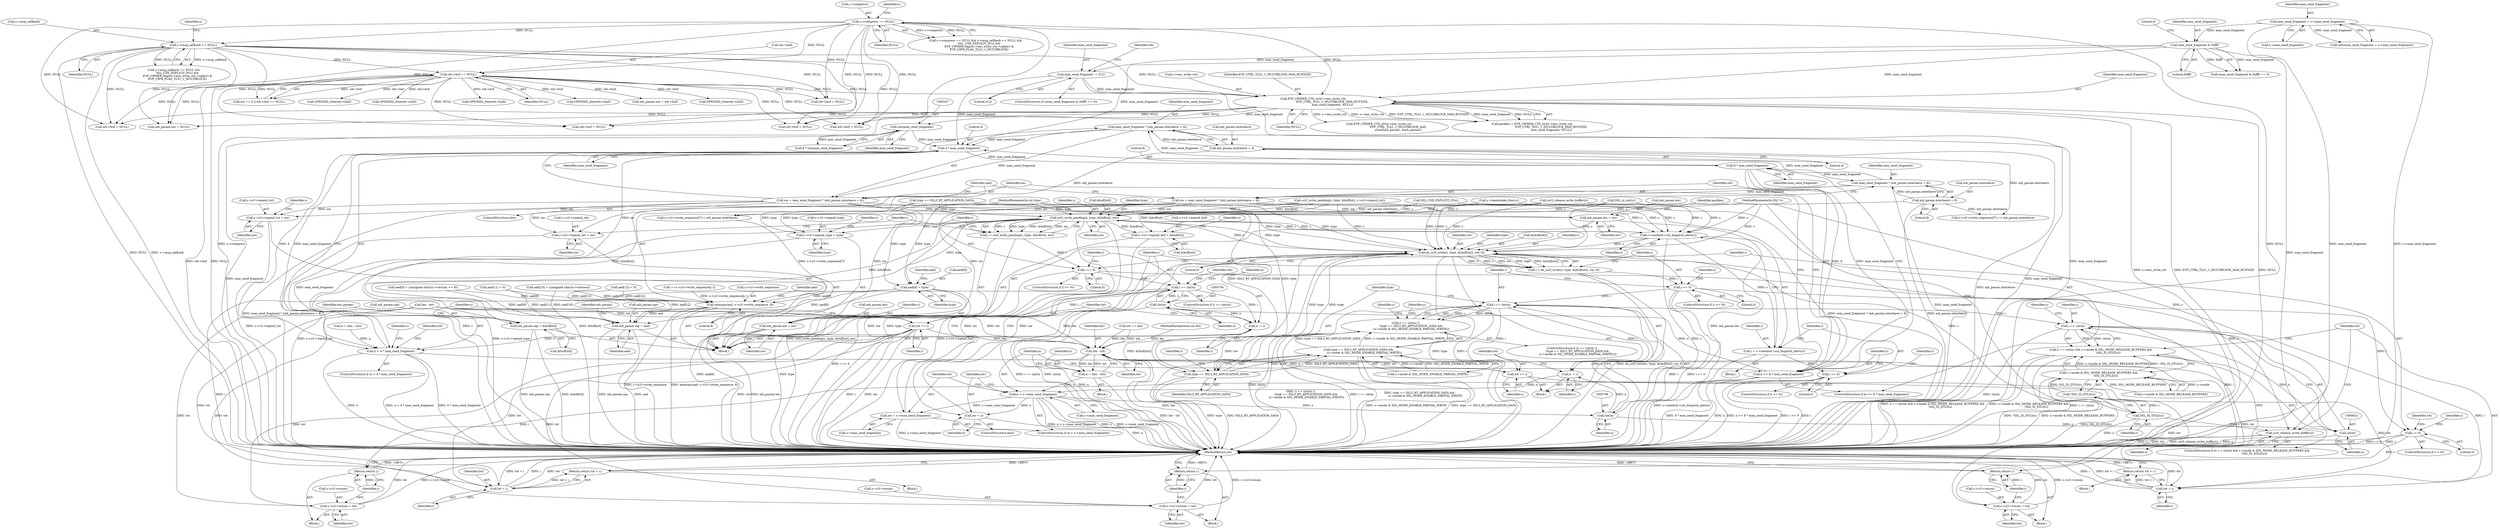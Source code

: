 digraph "0_openssl_77c77f0a1b9f15b869ca3342186dfbedd1119d0e@API" {
"1000443" [label="(Call,max_send_fragment * (mb_param.interleave = 4))"];
"1000428" [label="(Call,8 * max_send_fragment)"];
"1000386" [label="(Call,4 * max_send_fragment)"];
"1000292" [label="(Call,max_send_fragment & 0xfff)"];
"1000258" [label="(Call,max_send_fragment = s->max_send_fragment)"];
"1000433" [label="(Call,max_send_fragment * (mb_param.interleave = 8))"];
"1000435" [label="(Call,mb_param.interleave = 8)"];
"1000326" [label="(Call,(int)max_send_fragment)"];
"1000314" [label="(Call,EVP_CIPHER_CTX_ctrl(s->enc_write_ctx,\n                                          EVP_CTRL_TLS1_1_MULTIBLOCK_MAX_BUFSIZE,\n                                          max_send_fragment, NULL))"];
"1000296" [label="(Call,max_send_fragment -= 512)"];
"1000264" [label="(Call,s->compress == NULL)"];
"1000270" [label="(Call,s->msg_callback == NULL)"];
"1000304" [label="(Call,wb->buf == NULL)"];
"1000443" [label="(Call,max_send_fragment * (mb_param.interleave = 4))"];
"1000445" [label="(Call,mb_param.interleave = 4)"];
"1000384" [label="(Call,n < 4 * max_send_fragment)"];
"1000426" [label="(Call,n >= 8 * max_send_fragment)"];
"1000703" [label="(Call,(int)n)"];
"1000701" [label="(Call,i == (int)n)"];
"1000717" [label="(Call,tot + i)"];
"1000716" [label="(Return,return tot + i;)"];
"1000720" [label="(Call,n -= i)"];
"1000723" [label="(Call,tot += i)"];
"1000416" [label="(Call,s->s3->wnum = tot)"];
"1000691" [label="(Call,s->s3->wnum = tot)"];
"1000748" [label="(Call,len - tot)"];
"1000746" [label="(Call,n = (len - tot))"];
"1000754" [label="(Call,n > s->max_send_fragment)"];
"1000759" [label="(Call,nw = s->max_send_fragment)"];
"1000770" [label="(Call,do_ssl3_write(s, type, &(buf[tot]), nw, 0))"];
"1000768" [label="(Call,i = do_ssl3_write(s, type, &(buf[tot]), nw, 0))"];
"1000780" [label="(Call,i <= 0)"];
"1000791" [label="(Return,return i;)"];
"1000795" [label="(Call,i == (int)n)"];
"1000794" [label="(Call,(i == (int)n) ||\n            (type == SSL3_RT_APPLICATION_DATA &&\n             (s->mode & SSL_MODE_ENABLE_PARTIAL_WRITE)))"];
"1000819" [label="(Call,i == (int)n)"];
"1000818" [label="(Call,(i == (int)n) && s->mode & SSL_MODE_RELEASE_BUFFERS &&\n                !SSL_IS_DTLS(s))"];
"1000836" [label="(Call,tot + i)"];
"1000835" [label="(Return,return tot + i;)"];
"1000839" [label="(Call,n -= i)"];
"1000842" [label="(Call,tot += i)"];
"1000784" [label="(Call,s->s3->wnum = tot)"];
"1000801" [label="(Call,type == SSL3_RT_APPLICATION_DATA)"];
"1000800" [label="(Call,type == SSL3_RT_APPLICATION_DATA &&\n             (s->mode & SSL_MODE_ENABLE_PARTIAL_WRITE))"];
"1000831" [label="(Call,SSL_IS_DTLS(s))"];
"1000830" [label="(Call,!SSL_IS_DTLS(s))"];
"1000824" [label="(Call,s->mode & SSL_MODE_RELEASE_BUFFERS &&\n                !SSL_IS_DTLS(s))"];
"1000833" [label="(Call,ssl3_release_write_buffer(s))"];
"1000765" [label="(Call,nw = n)"];
"1000797" [label="(Call,(int)n)"];
"1000821" [label="(Call,(int)n)"];
"1000431" [label="(Call,nw = max_send_fragment * (mb_param.interleave = 8))"];
"1000503" [label="(Call,mb_param.len = nw)"];
"1000557" [label="(Call,mb_param.len = nw)"];
"1000631" [label="(Call,s->s3->wpend_tot = nw)"];
"1000655" [label="(Call,s->s3->wpend_ret = nw)"];
"1000664" [label="(Call,ssl3_write_pending(s, type, &buf[tot], nw))"];
"1000409" [label="(Call,s->method->ssl_dispatch_alert(s))"];
"1000407" [label="(Call,i = s->method->ssl_dispatch_alert(s))"];
"1000412" [label="(Call,i <= 0)"];
"1000423" [label="(Return,return i;)"];
"1000458" [label="(Call,aad[8] = type)"];
"1000450" [label="(Call,memcpy(aad, s->s3->write_sequence, 8))"];
"1000498" [label="(Call,mb_param.inp = aad)"];
"1000549" [label="(Call,mb_param.inp = &buf[tot])"];
"1000638" [label="(Call,s->s3->wpend_buf = &buf[tot])"];
"1000648" [label="(Call,s->s3->wpend_type = type)"];
"1000662" [label="(Call,i = ssl3_write_pending(s, type, &buf[tot], nw))"];
"1000673" [label="(Call,i <= 0)"];
"1000678" [label="(Call,i < 0)"];
"1000698" [label="(Return,return i;)"];
"1000441" [label="(Call,nw = max_send_fragment * (mb_param.interleave = 4))"];
"1000781" [label="(Identifier,i)"];
"1000801" [label="(Call,type == SSL3_RT_APPLICATION_DATA)"];
"1000752" [label="(Block,)"];
"1000769" [label="(Identifier,i)"];
"1000666" [label="(Identifier,type)"];
"1000778" [label="(Literal,0)"];
"1000498" [label="(Call,mb_param.inp = aad)"];
"1000639" [label="(Call,s->s3->wpend_buf)"];
"1000431" [label="(Call,nw = max_send_fragment * (mb_param.interleave = 8))"];
"1000414" [label="(Literal,0)"];
"1000706" [label="(Block,)"];
"1000443" [label="(Call,max_send_fragment * (mb_param.interleave = 4))"];
"1000641" [label="(Identifier,s)"];
"1000276" [label="(Call,SSL_USE_EXPLICIT_IV(s))"];
"1000382" [label="(Block,)"];
"1000779" [label="(ControlStructure,if (i <= 0))"];
"1000800" [label="(Call,type == SSL3_RT_APPLICATION_DATA &&\n             (s->mode & SSL_MODE_ENABLE_PARTIAL_WRITE))"];
"1000817" [label="(ControlStructure,if ((i == (int)n) && s->mode & SSL_MODE_RELEASE_BUFFERS &&\n                !SSL_IS_DTLS(s)))"];
"1000430" [label="(Identifier,max_send_fragment)"];
"1000435" [label="(Call,mb_param.interleave = 8)"];
"1000721" [label="(Identifier,n)"];
"1000450" [label="(Call,memcpy(aad, s->s3->write_sequence, 8))"];
"1000649" [label="(Call,s->s3->wpend_type)"];
"1000178" [label="(Call,s->handshake_func(s))"];
"1000270" [label="(Call,s->msg_callback == NULL)"];
"1000717" [label="(Call,tot + i)"];
"1000268" [label="(Identifier,NULL)"];
"1000716" [label="(Return,return tot + i;)"];
"1000809" [label="(Block,)"];
"1000665" [label="(Identifier,s)"];
"1000248" [label="(Call,type == SSL3_RT_APPLICATION_DATA)"];
"1000314" [label="(Call,EVP_CIPHER_CTX_ctrl(s->enc_write_ctx,\n                                          EVP_CTRL_TLS1_1_MULTIBLOCK_MAX_BUFSIZE,\n                                          max_send_fragment, NULL))"];
"1000724" [label="(Identifier,tot)"];
"1000271" [label="(Call,s->msg_callback)"];
"1000678" [label="(Call,i < 0)"];
"1000378" [label="(Call,len - tot)"];
"1000263" [label="(Call,s->compress == NULL && s->msg_callback == NULL &&\n        SSL_USE_EXPLICIT_IV(s) &&\n        EVP_CIPHER_flags(s->enc_write_ctx->cipher) &\n        EVP_CIPH_FLAG_TLS1_1_MULTIBLOCK)"];
"1000407" [label="(Call,i = s->method->ssl_dispatch_alert(s))"];
"1000260" [label="(Call,s->max_send_fragment)"];
"1000838" [label="(Identifier,i)"];
"1000632" [label="(Call,s->s3->wpend_tot)"];
"1000423" [label="(Return,return i;)"];
"1000694" [label="(Identifier,s)"];
"1000417" [label="(Call,s->s3->wnum)"];
"1000766" [label="(Identifier,nw)"];
"1000388" [label="(Identifier,max_send_fragment)"];
"1000436" [label="(Call,mb_param.interleave)"];
"1000835" [label="(Return,return tot + i;)"];
"1000785" [label="(Call,s->s3->wnum)"];
"1000823" [label="(Identifier,n)"];
"1000777" [label="(Identifier,nw)"];
"1000558" [label="(Call,mb_param.len)"];
"1000458" [label="(Call,aad[8] = type)"];
"1000504" [label="(Call,mb_param.len)"];
"1000403" [label="(Identifier,s)"];
"1000457" [label="(Literal,8)"];
"1000782" [label="(Literal,0)"];
"1000722" [label="(Identifier,i)"];
"1000256" [label="(Call,(int)(max_send_fragment = s->max_send_fragment))"];
"1000384" [label="(Call,n < 4 * max_send_fragment)"];
"1000654" [label="(Identifier,type)"];
"1000406" [label="(Block,)"];
"1000749" [label="(Identifier,len)"];
"1000818" [label="(Call,(i == (int)n) && s->mode & SSL_MODE_RELEASE_BUFFERS &&\n                !SSL_IS_DTLS(s))"];
"1000320" [label="(Identifier,NULL)"];
"1000700" [label="(ControlStructure,if (i == (int)n))"];
"1000842" [label="(Call,tot += i)"];
"1000387" [label="(Literal,4)"];
"1000427" [label="(Identifier,n)"];
"1000692" [label="(Call,s->s3->wnum)"];
"1000824" [label="(Call,s->mode & SSL_MODE_RELEASE_BUFFERS &&\n                !SSL_IS_DTLS(s))"];
"1000549" [label="(Call,mb_param.inp = &buf[tot])"];
"1000446" [label="(Call,mb_param.interleave)"];
"1000463" [label="(Call,aad[9] = (unsigned char)(s->version >> 8))"];
"1000796" [label="(Identifier,i)"];
"1000559" [label="(Identifier,mb_param)"];
"1000804" [label="(Call,s->mode & SSL_MODE_ENABLE_PARTIAL_WRITE)"];
"1000728" [label="(Call,tot == len)"];
"1000836" [label="(Call,tot + i)"];
"1000844" [label="(Identifier,i)"];
"1000121" [label="(Block,)"];
"1000561" [label="(Identifier,nw)"];
"1000651" [label="(Identifier,s)"];
"1000449" [label="(Literal,4)"];
"1000509" [label="(Identifier,packlen)"];
"1000746" [label="(Call,n = (len - tot))"];
"1000502" [label="(Identifier,aad)"];
"1000759" [label="(Call,nw = s->max_send_fragment)"];
"1000682" [label="(Call,OPENSSL_free(wb->buf))"];
"1000434" [label="(Identifier,max_send_fragment)"];
"1000790" [label="(Identifier,tot)"];
"1000439" [label="(Literal,8)"];
"1000676" [label="(Block,)"];
"1000720" [label="(Call,n -= i)"];
"1000442" [label="(Identifier,nw)"];
"1000664" [label="(Call,ssl3_write_pending(s, type, &buf[tot], nw))"];
"1000767" [label="(Identifier,n)"];
"1000319" [label="(Identifier,max_send_fragment)"];
"1000326" [label="(Call,(int)max_send_fragment)"];
"1000433" [label="(Call,max_send_fragment * (mb_param.interleave = 8))"];
"1000510" [label="(Call,EVP_CIPHER_CTX_ctrl(s->enc_write_ctx,\n                                          EVP_CTRL_TLS1_1_MULTIBLOCK_AAD,\n                                          sizeof(mb_param), &mb_param))"];
"1000415" [label="(Block,)"];
"1000536" [label="(Call,wb->buf = NULL)"];
"1000845" [label="(MethodReturn,int)"];
"1000429" [label="(Literal,8)"];
"1000673" [label="(Call,i <= 0)"];
"1000718" [label="(Identifier,tot)"];
"1000754" [label="(Call,n > s->max_send_fragment)"];
"1000702" [label="(Identifier,i)"];
"1000532" [label="(Call,OPENSSL_free(wb->buf))"];
"1000474" [label="(Call,aad[10] = (unsigned char)(s->version))"];
"1000503" [label="(Call,mb_param.len = nw)"];
"1000843" [label="(Identifier,tot)"];
"1000304" [label="(Call,wb->buf == NULL)"];
"1000644" [label="(Call,&buf[tot])"];
"1000655" [label="(Call,s->s3->wpend_ret = nw)"];
"1000269" [label="(Call,s->msg_callback == NULL &&\n        SSL_USE_EXPLICIT_IV(s) &&\n        EVP_CIPHER_flags(s->enc_write_ctx->cipher) &\n        EVP_CIPH_FLAG_TLS1_1_MULTIBLOCK)"];
"1000312" [label="(Call,packlen = EVP_CIPHER_CTX_ctrl(s->enc_write_ctx,\n                                          EVP_CTRL_TLS1_1_MULTIBLOCK_MAX_BUFSIZE,\n                                          max_send_fragment, NULL))"];
"1000419" [label="(Identifier,s)"];
"1000315" [label="(Call,s->enc_write_ctx)"];
"1000392" [label="(Identifier,wb)"];
"1000408" [label="(Identifier,i)"];
"1000441" [label="(Call,nw = max_send_fragment * (mb_param.interleave = 4))"];
"1000711" [label="(Call,wb->buf = NULL)"];
"1000432" [label="(Identifier,nw)"];
"1000297" [label="(Identifier,max_send_fragment)"];
"1000723" [label="(Call,tot += i)"];
"1000761" [label="(Call,s->max_send_fragment)"];
"1000328" [label="(Identifier,max_send_fragment)"];
"1000488" [label="(Call,aad[12] = 0)"];
"1000295" [label="(Literal,0)"];
"1000791" [label="(Return,return i;)"];
"1000440" [label="(ControlStructure,else)"];
"1000831" [label="(Call,SSL_IS_DTLS(s))"];
"1000770" [label="(Call,do_ssl3_write(s, type, &(buf[tot]), nw, 0))"];
"1000383" [label="(ControlStructure,if (n < 4 * max_send_fragment))"];
"1000318" [label="(Identifier,EVP_CTRL_TLS1_1_MULTIBLOCK_MAX_BUFSIZE)"];
"1000792" [label="(Identifier,i)"];
"1000802" [label="(Identifier,type)"];
"1000451" [label="(Identifier,aad)"];
"1000277" [label="(Identifier,s)"];
"1000819" [label="(Call,i == (int)n)"];
"1000703" [label="(Call,(int)n)"];
"1000701" [label="(Call,i == (int)n)"];
"1000661" [label="(Identifier,nw)"];
"1000820" [label="(Identifier,i)"];
"1000557" [label="(Call,mb_param.len = nw)"];
"1000663" [label="(Identifier,i)"];
"1000294" [label="(Literal,0xfff)"];
"1000667" [label="(Call,&buf[tot])"];
"1000411" [label="(ControlStructure,if (i <= 0))"];
"1000698" [label="(Return,return i;)"];
"1000675" [label="(Literal,0)"];
"1000305" [label="(Call,wb->buf)"];
"1000542" [label="(Call,mb_param.out = wb->buf)"];
"1000292" [label="(Call,max_send_fragment & 0xfff)"];
"1000699" [label="(Identifier,i)"];
"1000274" [label="(Identifier,NULL)"];
"1000834" [label="(Identifier,s)"];
"1000672" [label="(ControlStructure,if (i <= 0))"];
"1000784" [label="(Call,s->s3->wnum = tot)"];
"1000365" [label="(Call,OPENSSL_free(wb->buf))"];
"1000324" [label="(Call,8 * (int)max_send_fragment)"];
"1000765" [label="(Call,nw = n)"];
"1000686" [label="(Call,wb->buf = NULL)"];
"1000483" [label="(Call,aad[11] = 0)"];
"1000308" [label="(Identifier,NULL)"];
"1000507" [label="(Identifier,nw)"];
"1000803" [label="(Identifier,SSL3_RT_APPLICATION_DATA)"];
"1000118" [label="(MethodParameterIn,int type)"];
"1000825" [label="(Call,s->mode & SSL_MODE_RELEASE_BUFFERS)"];
"1000577" [label="(Call,s->s3->write_sequence[7] += mb_param.interleave)"];
"1000376" [label="(Call,n = (len - tot))"];
"1000797" [label="(Call,(int)n)"];
"1000794" [label="(Call,(i == (int)n) ||\n            (type == SSL3_RT_APPLICATION_DATA &&\n             (s->mode & SSL_MODE_ENABLE_PARTIAL_WRITE)))"];
"1000465" [label="(Identifier,aad)"];
"1000832" [label="(Identifier,s)"];
"1000662" [label="(Call,i = ssl3_write_pending(s, type, &buf[tot], nw))"];
"1000753" [label="(ControlStructure,if (n > s->max_send_fragment))"];
"1000840" [label="(Identifier,n)"];
"1000369" [label="(Call,wb->buf = NULL)"];
"1000806" [label="(Identifier,s)"];
"1000750" [label="(Identifier,tot)"];
"1000120" [label="(MethodParameterIn,int len)"];
"1000264" [label="(Call,s->compress == NULL)"];
"1000410" [label="(Identifier,s)"];
"1000117" [label="(MethodParameterIn,SSL *s)"];
"1000426" [label="(Call,n >= 8 * max_send_fragment)"];
"1000837" [label="(Identifier,tot)"];
"1000272" [label="(Identifier,s)"];
"1000638" [label="(Call,s->s3->wpend_buf = &buf[tot])"];
"1000631" [label="(Call,s->s3->wpend_tot = nw)"];
"1000505" [label="(Identifier,mb_param)"];
"1000813" [label="(Identifier,s)"];
"1000300" [label="(Call,tot == 0 || wb->buf == NULL)"];
"1000409" [label="(Call,s->method->ssl_dispatch_alert(s))"];
"1000293" [label="(Identifier,max_send_fragment)"];
"1000707" [label="(Call,OPENSSL_free(wb->buf))"];
"1000258" [label="(Call,max_send_fragment = s->max_send_fragment)"];
"1000416" [label="(Call,s->s3->wnum = tot)"];
"1000833" [label="(Call,ssl3_release_write_buffer(s))"];
"1000444" [label="(Identifier,max_send_fragment)"];
"1000425" [label="(ControlStructure,if (n >= 8 * max_send_fragment))"];
"1000428" [label="(Call,8 * max_send_fragment)"];
"1000719" [label="(Identifier,i)"];
"1000413" [label="(Identifier,i)"];
"1000830" [label="(Call,!SSL_IS_DTLS(s))"];
"1000674" [label="(Identifier,i)"];
"1000772" [label="(Identifier,type)"];
"1000677" [label="(ControlStructure,if (i < 0))"];
"1000394" [label="(Call,wb->buf = NULL)"];
"1000656" [label="(Call,s->s3->wpend_ret)"];
"1000793" [label="(ControlStructure,if ((i == (int)n) ||\n            (type == SSL3_RT_APPLICATION_DATA &&\n             (s->mode & SSL_MODE_ENABLE_PARTIAL_WRITE))))"];
"1000756" [label="(Call,s->max_send_fragment)"];
"1000783" [label="(Block,)"];
"1000705" [label="(Identifier,n)"];
"1000296" [label="(Call,max_send_fragment -= 512)"];
"1000589" [label="(Call,s->s3->write_sequence[7] < mb_param.interleave)"];
"1000290" [label="(ControlStructure,if ((max_send_fragment & 0xfff) == 0))"];
"1000841" [label="(Identifier,i)"];
"1000671" [label="(Identifier,nw)"];
"1000462" [label="(Identifier,type)"];
"1000291" [label="(Call,(max_send_fragment & 0xfff) == 0)"];
"1000773" [label="(Call,&(buf[tot]))"];
"1000459" [label="(Call,aad[8])"];
"1000298" [label="(Literal,512)"];
"1000265" [label="(Call,s->compress)"];
"1000310" [label="(Call,ssl3_release_write_buffer(s))"];
"1000611" [label="(Call,++s->s3->write_sequence[j--])"];
"1000424" [label="(Identifier,i)"];
"1000566" [label="(Identifier,s)"];
"1000169" [label="(Call,SSL_in_init(s))"];
"1000764" [label="(ControlStructure,else)"];
"1000412" [label="(Call,i <= 0)"];
"1000799" [label="(Identifier,n)"];
"1000259" [label="(Identifier,max_send_fragment)"];
"1000553" [label="(Call,&buf[tot])"];
"1000550" [label="(Call,mb_param.inp)"];
"1000795" [label="(Call,i == (int)n)"];
"1000748" [label="(Call,len - tot)"];
"1000386" [label="(Call,4 * max_send_fragment)"];
"1000780" [label="(Call,i <= 0)"];
"1000658" [label="(Identifier,s)"];
"1000452" [label="(Call,s->s3->write_sequence)"];
"1000390" [label="(Call,OPENSSL_free(wb->buf))"];
"1000755" [label="(Identifier,n)"];
"1000493" [label="(Call,mb_param.out = NULL)"];
"1000760" [label="(Identifier,nw)"];
"1000771" [label="(Identifier,s)"];
"1000768" [label="(Call,i = do_ssl3_write(s, type, &(buf[tot]), nw, 0))"];
"1000648" [label="(Call,s->s3->wpend_type = type)"];
"1000679" [label="(Identifier,i)"];
"1000691" [label="(Call,s->s3->wnum = tot)"];
"1000684" [label="(Identifier,wb)"];
"1000217" [label="(Call,ssl3_write_pending(s, type, &buf[tot], s->s3->wpend_tot))"];
"1000787" [label="(Identifier,s)"];
"1000445" [label="(Call,mb_param.interleave = 4)"];
"1000460" [label="(Identifier,aad)"];
"1000680" [label="(Literal,0)"];
"1000302" [label="(Identifier,tot)"];
"1000709" [label="(Identifier,wb)"];
"1000827" [label="(Identifier,s)"];
"1000821" [label="(Call,(int)n)"];
"1000385" [label="(Identifier,n)"];
"1000697" [label="(Identifier,tot)"];
"1000637" [label="(Identifier,nw)"];
"1000499" [label="(Call,mb_param.inp)"];
"1000725" [label="(Identifier,i)"];
"1000747" [label="(Identifier,n)"];
"1000839" [label="(Call,n -= i)"];
"1000422" [label="(Identifier,tot)"];
"1000443" -> "1000441"  [label="AST: "];
"1000443" -> "1000445"  [label="CFG: "];
"1000444" -> "1000443"  [label="AST: "];
"1000445" -> "1000443"  [label="AST: "];
"1000441" -> "1000443"  [label="CFG: "];
"1000443" -> "1000845"  [label="DDG: max_send_fragment"];
"1000443" -> "1000386"  [label="DDG: max_send_fragment"];
"1000443" -> "1000441"  [label="DDG: max_send_fragment"];
"1000428" -> "1000443"  [label="DDG: max_send_fragment"];
"1000445" -> "1000443"  [label="DDG: mb_param.interleave"];
"1000428" -> "1000426"  [label="AST: "];
"1000428" -> "1000430"  [label="CFG: "];
"1000429" -> "1000428"  [label="AST: "];
"1000430" -> "1000428"  [label="AST: "];
"1000426" -> "1000428"  [label="CFG: "];
"1000428" -> "1000426"  [label="DDG: 8"];
"1000428" -> "1000426"  [label="DDG: max_send_fragment"];
"1000386" -> "1000428"  [label="DDG: max_send_fragment"];
"1000428" -> "1000433"  [label="DDG: max_send_fragment"];
"1000386" -> "1000384"  [label="AST: "];
"1000386" -> "1000388"  [label="CFG: "];
"1000387" -> "1000386"  [label="AST: "];
"1000388" -> "1000386"  [label="AST: "];
"1000384" -> "1000386"  [label="CFG: "];
"1000386" -> "1000845"  [label="DDG: max_send_fragment"];
"1000386" -> "1000384"  [label="DDG: 4"];
"1000386" -> "1000384"  [label="DDG: max_send_fragment"];
"1000292" -> "1000386"  [label="DDG: max_send_fragment"];
"1000433" -> "1000386"  [label="DDG: max_send_fragment"];
"1000326" -> "1000386"  [label="DDG: max_send_fragment"];
"1000296" -> "1000386"  [label="DDG: max_send_fragment"];
"1000292" -> "1000291"  [label="AST: "];
"1000292" -> "1000294"  [label="CFG: "];
"1000293" -> "1000292"  [label="AST: "];
"1000294" -> "1000292"  [label="AST: "];
"1000295" -> "1000292"  [label="CFG: "];
"1000292" -> "1000845"  [label="DDG: max_send_fragment"];
"1000292" -> "1000291"  [label="DDG: max_send_fragment"];
"1000292" -> "1000291"  [label="DDG: 0xfff"];
"1000258" -> "1000292"  [label="DDG: max_send_fragment"];
"1000292" -> "1000296"  [label="DDG: max_send_fragment"];
"1000292" -> "1000314"  [label="DDG: max_send_fragment"];
"1000258" -> "1000256"  [label="AST: "];
"1000258" -> "1000260"  [label="CFG: "];
"1000259" -> "1000258"  [label="AST: "];
"1000260" -> "1000258"  [label="AST: "];
"1000256" -> "1000258"  [label="CFG: "];
"1000258" -> "1000845"  [label="DDG: max_send_fragment"];
"1000258" -> "1000845"  [label="DDG: s->max_send_fragment"];
"1000258" -> "1000256"  [label="DDG: max_send_fragment"];
"1000433" -> "1000431"  [label="AST: "];
"1000433" -> "1000435"  [label="CFG: "];
"1000434" -> "1000433"  [label="AST: "];
"1000435" -> "1000433"  [label="AST: "];
"1000431" -> "1000433"  [label="CFG: "];
"1000433" -> "1000845"  [label="DDG: max_send_fragment"];
"1000433" -> "1000431"  [label="DDG: max_send_fragment"];
"1000435" -> "1000433"  [label="DDG: mb_param.interleave"];
"1000435" -> "1000439"  [label="CFG: "];
"1000436" -> "1000435"  [label="AST: "];
"1000439" -> "1000435"  [label="AST: "];
"1000435" -> "1000845"  [label="DDG: mb_param.interleave"];
"1000435" -> "1000577"  [label="DDG: mb_param.interleave"];
"1000435" -> "1000589"  [label="DDG: mb_param.interleave"];
"1000326" -> "1000324"  [label="AST: "];
"1000326" -> "1000328"  [label="CFG: "];
"1000327" -> "1000326"  [label="AST: "];
"1000328" -> "1000326"  [label="AST: "];
"1000324" -> "1000326"  [label="CFG: "];
"1000326" -> "1000845"  [label="DDG: max_send_fragment"];
"1000326" -> "1000324"  [label="DDG: max_send_fragment"];
"1000314" -> "1000326"  [label="DDG: max_send_fragment"];
"1000314" -> "1000312"  [label="AST: "];
"1000314" -> "1000320"  [label="CFG: "];
"1000315" -> "1000314"  [label="AST: "];
"1000318" -> "1000314"  [label="AST: "];
"1000319" -> "1000314"  [label="AST: "];
"1000320" -> "1000314"  [label="AST: "];
"1000312" -> "1000314"  [label="CFG: "];
"1000314" -> "1000845"  [label="DDG: s->enc_write_ctx"];
"1000314" -> "1000845"  [label="DDG: EVP_CTRL_TLS1_1_MULTIBLOCK_MAX_BUFSIZE"];
"1000314" -> "1000845"  [label="DDG: NULL"];
"1000314" -> "1000312"  [label="DDG: s->enc_write_ctx"];
"1000314" -> "1000312"  [label="DDG: EVP_CTRL_TLS1_1_MULTIBLOCK_MAX_BUFSIZE"];
"1000314" -> "1000312"  [label="DDG: max_send_fragment"];
"1000314" -> "1000312"  [label="DDG: NULL"];
"1000296" -> "1000314"  [label="DDG: max_send_fragment"];
"1000264" -> "1000314"  [label="DDG: NULL"];
"1000270" -> "1000314"  [label="DDG: NULL"];
"1000304" -> "1000314"  [label="DDG: NULL"];
"1000314" -> "1000394"  [label="DDG: NULL"];
"1000314" -> "1000493"  [label="DDG: NULL"];
"1000314" -> "1000510"  [label="DDG: s->enc_write_ctx"];
"1000314" -> "1000536"  [label="DDG: NULL"];
"1000314" -> "1000686"  [label="DDG: NULL"];
"1000314" -> "1000711"  [label="DDG: NULL"];
"1000296" -> "1000290"  [label="AST: "];
"1000296" -> "1000298"  [label="CFG: "];
"1000297" -> "1000296"  [label="AST: "];
"1000298" -> "1000296"  [label="AST: "];
"1000302" -> "1000296"  [label="CFG: "];
"1000296" -> "1000845"  [label="DDG: max_send_fragment"];
"1000264" -> "1000263"  [label="AST: "];
"1000264" -> "1000268"  [label="CFG: "];
"1000265" -> "1000264"  [label="AST: "];
"1000268" -> "1000264"  [label="AST: "];
"1000272" -> "1000264"  [label="CFG: "];
"1000263" -> "1000264"  [label="CFG: "];
"1000264" -> "1000845"  [label="DDG: s->compress"];
"1000264" -> "1000845"  [label="DDG: NULL"];
"1000264" -> "1000263"  [label="DDG: s->compress"];
"1000264" -> "1000263"  [label="DDG: NULL"];
"1000264" -> "1000270"  [label="DDG: NULL"];
"1000264" -> "1000304"  [label="DDG: NULL"];
"1000264" -> "1000369"  [label="DDG: NULL"];
"1000264" -> "1000394"  [label="DDG: NULL"];
"1000264" -> "1000493"  [label="DDG: NULL"];
"1000264" -> "1000536"  [label="DDG: NULL"];
"1000264" -> "1000686"  [label="DDG: NULL"];
"1000264" -> "1000711"  [label="DDG: NULL"];
"1000270" -> "1000269"  [label="AST: "];
"1000270" -> "1000274"  [label="CFG: "];
"1000271" -> "1000270"  [label="AST: "];
"1000274" -> "1000270"  [label="AST: "];
"1000277" -> "1000270"  [label="CFG: "];
"1000269" -> "1000270"  [label="CFG: "];
"1000270" -> "1000845"  [label="DDG: NULL"];
"1000270" -> "1000845"  [label="DDG: s->msg_callback"];
"1000270" -> "1000269"  [label="DDG: s->msg_callback"];
"1000270" -> "1000269"  [label="DDG: NULL"];
"1000270" -> "1000304"  [label="DDG: NULL"];
"1000270" -> "1000369"  [label="DDG: NULL"];
"1000270" -> "1000394"  [label="DDG: NULL"];
"1000270" -> "1000493"  [label="DDG: NULL"];
"1000270" -> "1000536"  [label="DDG: NULL"];
"1000270" -> "1000686"  [label="DDG: NULL"];
"1000270" -> "1000711"  [label="DDG: NULL"];
"1000304" -> "1000300"  [label="AST: "];
"1000304" -> "1000308"  [label="CFG: "];
"1000305" -> "1000304"  [label="AST: "];
"1000308" -> "1000304"  [label="AST: "];
"1000300" -> "1000304"  [label="CFG: "];
"1000304" -> "1000845"  [label="DDG: wb->buf"];
"1000304" -> "1000845"  [label="DDG: NULL"];
"1000304" -> "1000300"  [label="DDG: wb->buf"];
"1000304" -> "1000300"  [label="DDG: NULL"];
"1000304" -> "1000365"  [label="DDG: wb->buf"];
"1000304" -> "1000369"  [label="DDG: NULL"];
"1000304" -> "1000390"  [label="DDG: wb->buf"];
"1000304" -> "1000394"  [label="DDG: NULL"];
"1000304" -> "1000493"  [label="DDG: NULL"];
"1000304" -> "1000532"  [label="DDG: wb->buf"];
"1000304" -> "1000536"  [label="DDG: NULL"];
"1000304" -> "1000542"  [label="DDG: wb->buf"];
"1000304" -> "1000682"  [label="DDG: wb->buf"];
"1000304" -> "1000686"  [label="DDG: NULL"];
"1000304" -> "1000707"  [label="DDG: wb->buf"];
"1000304" -> "1000711"  [label="DDG: NULL"];
"1000445" -> "1000449"  [label="CFG: "];
"1000446" -> "1000445"  [label="AST: "];
"1000449" -> "1000445"  [label="AST: "];
"1000445" -> "1000845"  [label="DDG: mb_param.interleave"];
"1000445" -> "1000577"  [label="DDG: mb_param.interleave"];
"1000445" -> "1000589"  [label="DDG: mb_param.interleave"];
"1000384" -> "1000383"  [label="AST: "];
"1000385" -> "1000384"  [label="AST: "];
"1000392" -> "1000384"  [label="CFG: "];
"1000403" -> "1000384"  [label="CFG: "];
"1000384" -> "1000845"  [label="DDG: n < 4 * max_send_fragment"];
"1000384" -> "1000845"  [label="DDG: 4 * max_send_fragment"];
"1000384" -> "1000845"  [label="DDG: n"];
"1000376" -> "1000384"  [label="DDG: n"];
"1000720" -> "1000384"  [label="DDG: n"];
"1000384" -> "1000426"  [label="DDG: n"];
"1000426" -> "1000425"  [label="AST: "];
"1000427" -> "1000426"  [label="AST: "];
"1000432" -> "1000426"  [label="CFG: "];
"1000442" -> "1000426"  [label="CFG: "];
"1000426" -> "1000845"  [label="DDG: 8 * max_send_fragment"];
"1000426" -> "1000845"  [label="DDG: n"];
"1000426" -> "1000845"  [label="DDG: n >= 8 * max_send_fragment"];
"1000426" -> "1000703"  [label="DDG: n"];
"1000703" -> "1000701"  [label="AST: "];
"1000703" -> "1000705"  [label="CFG: "];
"1000704" -> "1000703"  [label="AST: "];
"1000705" -> "1000703"  [label="AST: "];
"1000701" -> "1000703"  [label="CFG: "];
"1000703" -> "1000845"  [label="DDG: n"];
"1000703" -> "1000701"  [label="DDG: n"];
"1000703" -> "1000720"  [label="DDG: n"];
"1000701" -> "1000700"  [label="AST: "];
"1000702" -> "1000701"  [label="AST: "];
"1000709" -> "1000701"  [label="CFG: "];
"1000721" -> "1000701"  [label="CFG: "];
"1000701" -> "1000845"  [label="DDG: i == (int)n"];
"1000701" -> "1000845"  [label="DDG: (int)n"];
"1000673" -> "1000701"  [label="DDG: i"];
"1000701" -> "1000717"  [label="DDG: i"];
"1000701" -> "1000720"  [label="DDG: i"];
"1000701" -> "1000723"  [label="DDG: i"];
"1000717" -> "1000716"  [label="AST: "];
"1000717" -> "1000719"  [label="CFG: "];
"1000718" -> "1000717"  [label="AST: "];
"1000719" -> "1000717"  [label="AST: "];
"1000716" -> "1000717"  [label="CFG: "];
"1000717" -> "1000845"  [label="DDG: tot + i"];
"1000717" -> "1000845"  [label="DDG: i"];
"1000717" -> "1000845"  [label="DDG: tot"];
"1000717" -> "1000716"  [label="DDG: tot + i"];
"1000723" -> "1000717"  [label="DDG: tot"];
"1000378" -> "1000717"  [label="DDG: tot"];
"1000716" -> "1000706"  [label="AST: "];
"1000845" -> "1000716"  [label="CFG: "];
"1000716" -> "1000845"  [label="DDG: <RET>"];
"1000720" -> "1000382"  [label="AST: "];
"1000720" -> "1000722"  [label="CFG: "];
"1000721" -> "1000720"  [label="AST: "];
"1000722" -> "1000720"  [label="AST: "];
"1000724" -> "1000720"  [label="CFG: "];
"1000723" -> "1000382"  [label="AST: "];
"1000723" -> "1000725"  [label="CFG: "];
"1000724" -> "1000723"  [label="AST: "];
"1000725" -> "1000723"  [label="AST: "];
"1000385" -> "1000723"  [label="CFG: "];
"1000723" -> "1000845"  [label="DDG: tot"];
"1000723" -> "1000845"  [label="DDG: i"];
"1000723" -> "1000416"  [label="DDG: tot"];
"1000723" -> "1000691"  [label="DDG: tot"];
"1000378" -> "1000723"  [label="DDG: tot"];
"1000723" -> "1000748"  [label="DDG: tot"];
"1000416" -> "1000415"  [label="AST: "];
"1000416" -> "1000422"  [label="CFG: "];
"1000417" -> "1000416"  [label="AST: "];
"1000422" -> "1000416"  [label="AST: "];
"1000424" -> "1000416"  [label="CFG: "];
"1000416" -> "1000845"  [label="DDG: tot"];
"1000416" -> "1000845"  [label="DDG: s->s3->wnum"];
"1000378" -> "1000416"  [label="DDG: tot"];
"1000691" -> "1000676"  [label="AST: "];
"1000691" -> "1000697"  [label="CFG: "];
"1000692" -> "1000691"  [label="AST: "];
"1000697" -> "1000691"  [label="AST: "];
"1000699" -> "1000691"  [label="CFG: "];
"1000691" -> "1000845"  [label="DDG: tot"];
"1000691" -> "1000845"  [label="DDG: s->s3->wnum"];
"1000378" -> "1000691"  [label="DDG: tot"];
"1000748" -> "1000746"  [label="AST: "];
"1000748" -> "1000750"  [label="CFG: "];
"1000749" -> "1000748"  [label="AST: "];
"1000750" -> "1000748"  [label="AST: "];
"1000746" -> "1000748"  [label="CFG: "];
"1000748" -> "1000845"  [label="DDG: len"];
"1000748" -> "1000746"  [label="DDG: len"];
"1000748" -> "1000746"  [label="DDG: tot"];
"1000728" -> "1000748"  [label="DDG: len"];
"1000728" -> "1000748"  [label="DDG: tot"];
"1000378" -> "1000748"  [label="DDG: len"];
"1000378" -> "1000748"  [label="DDG: tot"];
"1000120" -> "1000748"  [label="DDG: len"];
"1000748" -> "1000784"  [label="DDG: tot"];
"1000748" -> "1000836"  [label="DDG: tot"];
"1000748" -> "1000842"  [label="DDG: tot"];
"1000746" -> "1000121"  [label="AST: "];
"1000747" -> "1000746"  [label="AST: "];
"1000755" -> "1000746"  [label="CFG: "];
"1000746" -> "1000845"  [label="DDG: len - tot"];
"1000746" -> "1000754"  [label="DDG: n"];
"1000754" -> "1000753"  [label="AST: "];
"1000754" -> "1000756"  [label="CFG: "];
"1000755" -> "1000754"  [label="AST: "];
"1000756" -> "1000754"  [label="AST: "];
"1000760" -> "1000754"  [label="CFG: "];
"1000766" -> "1000754"  [label="CFG: "];
"1000754" -> "1000845"  [label="DDG: n > s->max_send_fragment"];
"1000754" -> "1000845"  [label="DDG: n"];
"1000754" -> "1000845"  [label="DDG: s->max_send_fragment"];
"1000839" -> "1000754"  [label="DDG: n"];
"1000754" -> "1000759"  [label="DDG: s->max_send_fragment"];
"1000754" -> "1000765"  [label="DDG: n"];
"1000754" -> "1000797"  [label="DDG: n"];
"1000759" -> "1000753"  [label="AST: "];
"1000759" -> "1000761"  [label="CFG: "];
"1000760" -> "1000759"  [label="AST: "];
"1000761" -> "1000759"  [label="AST: "];
"1000769" -> "1000759"  [label="CFG: "];
"1000759" -> "1000845"  [label="DDG: s->max_send_fragment"];
"1000759" -> "1000770"  [label="DDG: nw"];
"1000770" -> "1000768"  [label="AST: "];
"1000770" -> "1000778"  [label="CFG: "];
"1000771" -> "1000770"  [label="AST: "];
"1000772" -> "1000770"  [label="AST: "];
"1000773" -> "1000770"  [label="AST: "];
"1000777" -> "1000770"  [label="AST: "];
"1000778" -> "1000770"  [label="AST: "];
"1000768" -> "1000770"  [label="CFG: "];
"1000770" -> "1000845"  [label="DDG: &(buf[tot])"];
"1000770" -> "1000845"  [label="DDG: nw"];
"1000770" -> "1000845"  [label="DDG: type"];
"1000770" -> "1000845"  [label="DDG: s"];
"1000770" -> "1000768"  [label="DDG: 0"];
"1000770" -> "1000768"  [label="DDG: s"];
"1000770" -> "1000768"  [label="DDG: nw"];
"1000770" -> "1000768"  [label="DDG: type"];
"1000770" -> "1000768"  [label="DDG: &(buf[tot])"];
"1000178" -> "1000770"  [label="DDG: s"];
"1000310" -> "1000770"  [label="DDG: s"];
"1000217" -> "1000770"  [label="DDG: s"];
"1000409" -> "1000770"  [label="DDG: s"];
"1000276" -> "1000770"  [label="DDG: s"];
"1000169" -> "1000770"  [label="DDG: s"];
"1000664" -> "1000770"  [label="DDG: s"];
"1000664" -> "1000770"  [label="DDG: type"];
"1000117" -> "1000770"  [label="DDG: s"];
"1000801" -> "1000770"  [label="DDG: type"];
"1000248" -> "1000770"  [label="DDG: type"];
"1000118" -> "1000770"  [label="DDG: type"];
"1000765" -> "1000770"  [label="DDG: nw"];
"1000770" -> "1000801"  [label="DDG: type"];
"1000770" -> "1000831"  [label="DDG: s"];
"1000770" -> "1000833"  [label="DDG: s"];
"1000768" -> "1000752"  [label="AST: "];
"1000769" -> "1000768"  [label="AST: "];
"1000781" -> "1000768"  [label="CFG: "];
"1000768" -> "1000845"  [label="DDG: do_ssl3_write(s, type, &(buf[tot]), nw, 0)"];
"1000768" -> "1000780"  [label="DDG: i"];
"1000780" -> "1000779"  [label="AST: "];
"1000780" -> "1000782"  [label="CFG: "];
"1000781" -> "1000780"  [label="AST: "];
"1000782" -> "1000780"  [label="AST: "];
"1000787" -> "1000780"  [label="CFG: "];
"1000796" -> "1000780"  [label="CFG: "];
"1000780" -> "1000845"  [label="DDG: i <= 0"];
"1000780" -> "1000845"  [label="DDG: i"];
"1000780" -> "1000791"  [label="DDG: i"];
"1000780" -> "1000795"  [label="DDG: i"];
"1000791" -> "1000783"  [label="AST: "];
"1000791" -> "1000792"  [label="CFG: "];
"1000792" -> "1000791"  [label="AST: "];
"1000845" -> "1000791"  [label="CFG: "];
"1000791" -> "1000845"  [label="DDG: <RET>"];
"1000792" -> "1000791"  [label="DDG: i"];
"1000795" -> "1000794"  [label="AST: "];
"1000795" -> "1000797"  [label="CFG: "];
"1000796" -> "1000795"  [label="AST: "];
"1000797" -> "1000795"  [label="AST: "];
"1000802" -> "1000795"  [label="CFG: "];
"1000794" -> "1000795"  [label="CFG: "];
"1000795" -> "1000845"  [label="DDG: (int)n"];
"1000795" -> "1000794"  [label="DDG: i"];
"1000795" -> "1000794"  [label="DDG: (int)n"];
"1000797" -> "1000795"  [label="DDG: n"];
"1000795" -> "1000819"  [label="DDG: i"];
"1000795" -> "1000839"  [label="DDG: i"];
"1000795" -> "1000842"  [label="DDG: i"];
"1000794" -> "1000793"  [label="AST: "];
"1000794" -> "1000800"  [label="CFG: "];
"1000800" -> "1000794"  [label="AST: "];
"1000813" -> "1000794"  [label="CFG: "];
"1000840" -> "1000794"  [label="CFG: "];
"1000794" -> "1000845"  [label="DDG: i == (int)n"];
"1000794" -> "1000845"  [label="DDG: type == SSL3_RT_APPLICATION_DATA &&\n             (s->mode & SSL_MODE_ENABLE_PARTIAL_WRITE)"];
"1000794" -> "1000845"  [label="DDG: (i == (int)n) ||\n            (type == SSL3_RT_APPLICATION_DATA &&\n             (s->mode & SSL_MODE_ENABLE_PARTIAL_WRITE))"];
"1000800" -> "1000794"  [label="DDG: type == SSL3_RT_APPLICATION_DATA"];
"1000800" -> "1000794"  [label="DDG: s->mode & SSL_MODE_ENABLE_PARTIAL_WRITE"];
"1000819" -> "1000818"  [label="AST: "];
"1000819" -> "1000821"  [label="CFG: "];
"1000820" -> "1000819"  [label="AST: "];
"1000821" -> "1000819"  [label="AST: "];
"1000827" -> "1000819"  [label="CFG: "];
"1000818" -> "1000819"  [label="CFG: "];
"1000819" -> "1000845"  [label="DDG: (int)n"];
"1000819" -> "1000818"  [label="DDG: i"];
"1000819" -> "1000818"  [label="DDG: (int)n"];
"1000821" -> "1000819"  [label="DDG: n"];
"1000819" -> "1000836"  [label="DDG: i"];
"1000818" -> "1000817"  [label="AST: "];
"1000818" -> "1000824"  [label="CFG: "];
"1000824" -> "1000818"  [label="AST: "];
"1000834" -> "1000818"  [label="CFG: "];
"1000837" -> "1000818"  [label="CFG: "];
"1000818" -> "1000845"  [label="DDG: (i == (int)n) && s->mode & SSL_MODE_RELEASE_BUFFERS &&\n                !SSL_IS_DTLS(s)"];
"1000818" -> "1000845"  [label="DDG: s->mode & SSL_MODE_RELEASE_BUFFERS &&\n                !SSL_IS_DTLS(s)"];
"1000818" -> "1000845"  [label="DDG: i == (int)n"];
"1000824" -> "1000818"  [label="DDG: s->mode & SSL_MODE_RELEASE_BUFFERS"];
"1000824" -> "1000818"  [label="DDG: !SSL_IS_DTLS(s)"];
"1000836" -> "1000835"  [label="AST: "];
"1000836" -> "1000838"  [label="CFG: "];
"1000837" -> "1000836"  [label="AST: "];
"1000838" -> "1000836"  [label="AST: "];
"1000835" -> "1000836"  [label="CFG: "];
"1000836" -> "1000845"  [label="DDG: i"];
"1000836" -> "1000845"  [label="DDG: tot + i"];
"1000836" -> "1000845"  [label="DDG: tot"];
"1000836" -> "1000835"  [label="DDG: tot + i"];
"1000842" -> "1000836"  [label="DDG: tot"];
"1000835" -> "1000809"  [label="AST: "];
"1000845" -> "1000835"  [label="CFG: "];
"1000835" -> "1000845"  [label="DDG: <RET>"];
"1000839" -> "1000752"  [label="AST: "];
"1000839" -> "1000841"  [label="CFG: "];
"1000840" -> "1000839"  [label="AST: "];
"1000841" -> "1000839"  [label="AST: "];
"1000843" -> "1000839"  [label="CFG: "];
"1000797" -> "1000839"  [label="DDG: n"];
"1000842" -> "1000752"  [label="AST: "];
"1000842" -> "1000844"  [label="CFG: "];
"1000843" -> "1000842"  [label="AST: "];
"1000844" -> "1000842"  [label="AST: "];
"1000755" -> "1000842"  [label="CFG: "];
"1000842" -> "1000784"  [label="DDG: tot"];
"1000784" -> "1000783"  [label="AST: "];
"1000784" -> "1000790"  [label="CFG: "];
"1000785" -> "1000784"  [label="AST: "];
"1000790" -> "1000784"  [label="AST: "];
"1000792" -> "1000784"  [label="CFG: "];
"1000784" -> "1000845"  [label="DDG: s->s3->wnum"];
"1000784" -> "1000845"  [label="DDG: tot"];
"1000801" -> "1000800"  [label="AST: "];
"1000801" -> "1000803"  [label="CFG: "];
"1000802" -> "1000801"  [label="AST: "];
"1000803" -> "1000801"  [label="AST: "];
"1000806" -> "1000801"  [label="CFG: "];
"1000800" -> "1000801"  [label="CFG: "];
"1000801" -> "1000845"  [label="DDG: SSL3_RT_APPLICATION_DATA"];
"1000801" -> "1000845"  [label="DDG: type"];
"1000801" -> "1000800"  [label="DDG: type"];
"1000801" -> "1000800"  [label="DDG: SSL3_RT_APPLICATION_DATA"];
"1000118" -> "1000801"  [label="DDG: type"];
"1000248" -> "1000801"  [label="DDG: SSL3_RT_APPLICATION_DATA"];
"1000800" -> "1000804"  [label="CFG: "];
"1000804" -> "1000800"  [label="AST: "];
"1000800" -> "1000845"  [label="DDG: s->mode & SSL_MODE_ENABLE_PARTIAL_WRITE"];
"1000800" -> "1000845"  [label="DDG: type == SSL3_RT_APPLICATION_DATA"];
"1000804" -> "1000800"  [label="DDG: s->mode"];
"1000804" -> "1000800"  [label="DDG: SSL_MODE_ENABLE_PARTIAL_WRITE"];
"1000831" -> "1000830"  [label="AST: "];
"1000831" -> "1000832"  [label="CFG: "];
"1000832" -> "1000831"  [label="AST: "];
"1000830" -> "1000831"  [label="CFG: "];
"1000831" -> "1000845"  [label="DDG: s"];
"1000831" -> "1000830"  [label="DDG: s"];
"1000117" -> "1000831"  [label="DDG: s"];
"1000831" -> "1000833"  [label="DDG: s"];
"1000830" -> "1000824"  [label="AST: "];
"1000824" -> "1000830"  [label="CFG: "];
"1000830" -> "1000845"  [label="DDG: SSL_IS_DTLS(s)"];
"1000830" -> "1000824"  [label="DDG: SSL_IS_DTLS(s)"];
"1000824" -> "1000825"  [label="CFG: "];
"1000825" -> "1000824"  [label="AST: "];
"1000824" -> "1000845"  [label="DDG: !SSL_IS_DTLS(s)"];
"1000824" -> "1000845"  [label="DDG: s->mode & SSL_MODE_RELEASE_BUFFERS"];
"1000825" -> "1000824"  [label="DDG: s->mode"];
"1000825" -> "1000824"  [label="DDG: SSL_MODE_RELEASE_BUFFERS"];
"1000833" -> "1000817"  [label="AST: "];
"1000833" -> "1000834"  [label="CFG: "];
"1000834" -> "1000833"  [label="AST: "];
"1000837" -> "1000833"  [label="CFG: "];
"1000833" -> "1000845"  [label="DDG: s"];
"1000833" -> "1000845"  [label="DDG: ssl3_release_write_buffer(s)"];
"1000117" -> "1000833"  [label="DDG: s"];
"1000765" -> "1000764"  [label="AST: "];
"1000765" -> "1000767"  [label="CFG: "];
"1000766" -> "1000765"  [label="AST: "];
"1000767" -> "1000765"  [label="AST: "];
"1000769" -> "1000765"  [label="CFG: "];
"1000765" -> "1000845"  [label="DDG: n"];
"1000797" -> "1000799"  [label="CFG: "];
"1000798" -> "1000797"  [label="AST: "];
"1000799" -> "1000797"  [label="AST: "];
"1000797" -> "1000821"  [label="DDG: n"];
"1000821" -> "1000823"  [label="CFG: "];
"1000822" -> "1000821"  [label="AST: "];
"1000823" -> "1000821"  [label="AST: "];
"1000821" -> "1000845"  [label="DDG: n"];
"1000431" -> "1000425"  [label="AST: "];
"1000432" -> "1000431"  [label="AST: "];
"1000451" -> "1000431"  [label="CFG: "];
"1000431" -> "1000845"  [label="DDG: max_send_fragment * (mb_param.interleave = 8)"];
"1000431" -> "1000503"  [label="DDG: nw"];
"1000431" -> "1000557"  [label="DDG: nw"];
"1000431" -> "1000631"  [label="DDG: nw"];
"1000431" -> "1000655"  [label="DDG: nw"];
"1000431" -> "1000664"  [label="DDG: nw"];
"1000503" -> "1000382"  [label="AST: "];
"1000503" -> "1000507"  [label="CFG: "];
"1000504" -> "1000503"  [label="AST: "];
"1000507" -> "1000503"  [label="AST: "];
"1000509" -> "1000503"  [label="CFG: "];
"1000503" -> "1000845"  [label="DDG: mb_param.len"];
"1000441" -> "1000503"  [label="DDG: nw"];
"1000557" -> "1000382"  [label="AST: "];
"1000557" -> "1000561"  [label="CFG: "];
"1000558" -> "1000557"  [label="AST: "];
"1000561" -> "1000557"  [label="AST: "];
"1000566" -> "1000557"  [label="CFG: "];
"1000557" -> "1000845"  [label="DDG: mb_param.len"];
"1000557" -> "1000845"  [label="DDG: nw"];
"1000441" -> "1000557"  [label="DDG: nw"];
"1000631" -> "1000382"  [label="AST: "];
"1000631" -> "1000637"  [label="CFG: "];
"1000632" -> "1000631"  [label="AST: "];
"1000637" -> "1000631"  [label="AST: "];
"1000641" -> "1000631"  [label="CFG: "];
"1000631" -> "1000845"  [label="DDG: s->s3->wpend_tot"];
"1000441" -> "1000631"  [label="DDG: nw"];
"1000655" -> "1000382"  [label="AST: "];
"1000655" -> "1000661"  [label="CFG: "];
"1000656" -> "1000655"  [label="AST: "];
"1000661" -> "1000655"  [label="AST: "];
"1000663" -> "1000655"  [label="CFG: "];
"1000655" -> "1000845"  [label="DDG: s->s3->wpend_ret"];
"1000441" -> "1000655"  [label="DDG: nw"];
"1000664" -> "1000662"  [label="AST: "];
"1000664" -> "1000671"  [label="CFG: "];
"1000665" -> "1000664"  [label="AST: "];
"1000666" -> "1000664"  [label="AST: "];
"1000667" -> "1000664"  [label="AST: "];
"1000671" -> "1000664"  [label="AST: "];
"1000662" -> "1000664"  [label="CFG: "];
"1000664" -> "1000845"  [label="DDG: nw"];
"1000664" -> "1000845"  [label="DDG: type"];
"1000664" -> "1000845"  [label="DDG: s"];
"1000664" -> "1000845"  [label="DDG: &buf[tot]"];
"1000664" -> "1000409"  [label="DDG: s"];
"1000664" -> "1000458"  [label="DDG: type"];
"1000664" -> "1000549"  [label="DDG: &buf[tot]"];
"1000664" -> "1000638"  [label="DDG: &buf[tot]"];
"1000664" -> "1000648"  [label="DDG: type"];
"1000664" -> "1000662"  [label="DDG: s"];
"1000664" -> "1000662"  [label="DDG: type"];
"1000664" -> "1000662"  [label="DDG: &buf[tot]"];
"1000664" -> "1000662"  [label="DDG: nw"];
"1000178" -> "1000664"  [label="DDG: s"];
"1000310" -> "1000664"  [label="DDG: s"];
"1000217" -> "1000664"  [label="DDG: s"];
"1000217" -> "1000664"  [label="DDG: &buf[tot]"];
"1000409" -> "1000664"  [label="DDG: s"];
"1000276" -> "1000664"  [label="DDG: s"];
"1000169" -> "1000664"  [label="DDG: s"];
"1000117" -> "1000664"  [label="DDG: s"];
"1000118" -> "1000664"  [label="DDG: type"];
"1000248" -> "1000664"  [label="DDG: type"];
"1000441" -> "1000664"  [label="DDG: nw"];
"1000409" -> "1000407"  [label="AST: "];
"1000409" -> "1000410"  [label="CFG: "];
"1000410" -> "1000409"  [label="AST: "];
"1000407" -> "1000409"  [label="CFG: "];
"1000409" -> "1000845"  [label="DDG: s"];
"1000409" -> "1000407"  [label="DDG: s"];
"1000178" -> "1000409"  [label="DDG: s"];
"1000310" -> "1000409"  [label="DDG: s"];
"1000217" -> "1000409"  [label="DDG: s"];
"1000276" -> "1000409"  [label="DDG: s"];
"1000169" -> "1000409"  [label="DDG: s"];
"1000117" -> "1000409"  [label="DDG: s"];
"1000407" -> "1000406"  [label="AST: "];
"1000408" -> "1000407"  [label="AST: "];
"1000413" -> "1000407"  [label="CFG: "];
"1000407" -> "1000845"  [label="DDG: s->method->ssl_dispatch_alert(s)"];
"1000407" -> "1000412"  [label="DDG: i"];
"1000412" -> "1000411"  [label="AST: "];
"1000412" -> "1000414"  [label="CFG: "];
"1000413" -> "1000412"  [label="AST: "];
"1000414" -> "1000412"  [label="AST: "];
"1000419" -> "1000412"  [label="CFG: "];
"1000427" -> "1000412"  [label="CFG: "];
"1000412" -> "1000845"  [label="DDG: i <= 0"];
"1000412" -> "1000845"  [label="DDG: i"];
"1000412" -> "1000423"  [label="DDG: i"];
"1000423" -> "1000415"  [label="AST: "];
"1000423" -> "1000424"  [label="CFG: "];
"1000424" -> "1000423"  [label="AST: "];
"1000845" -> "1000423"  [label="CFG: "];
"1000423" -> "1000845"  [label="DDG: <RET>"];
"1000424" -> "1000423"  [label="DDG: i"];
"1000458" -> "1000382"  [label="AST: "];
"1000458" -> "1000462"  [label="CFG: "];
"1000459" -> "1000458"  [label="AST: "];
"1000462" -> "1000458"  [label="AST: "];
"1000465" -> "1000458"  [label="CFG: "];
"1000458" -> "1000845"  [label="DDG: aad[8]"];
"1000458" -> "1000845"  [label="DDG: type"];
"1000458" -> "1000450"  [label="DDG: aad[8]"];
"1000248" -> "1000458"  [label="DDG: type"];
"1000118" -> "1000458"  [label="DDG: type"];
"1000458" -> "1000498"  [label="DDG: aad[8]"];
"1000450" -> "1000382"  [label="AST: "];
"1000450" -> "1000457"  [label="CFG: "];
"1000451" -> "1000450"  [label="AST: "];
"1000452" -> "1000450"  [label="AST: "];
"1000457" -> "1000450"  [label="AST: "];
"1000460" -> "1000450"  [label="CFG: "];
"1000450" -> "1000845"  [label="DDG: memcpy(aad, s->s3->write_sequence, 8)"];
"1000450" -> "1000845"  [label="DDG: s->s3->write_sequence"];
"1000488" -> "1000450"  [label="DDG: aad[12]"];
"1000474" -> "1000450"  [label="DDG: aad[10]"];
"1000463" -> "1000450"  [label="DDG: aad[9]"];
"1000483" -> "1000450"  [label="DDG: aad[11]"];
"1000589" -> "1000450"  [label="DDG: s->s3->write_sequence[7]"];
"1000611" -> "1000450"  [label="DDG: s->s3->write_sequence[j--]"];
"1000450" -> "1000498"  [label="DDG: aad"];
"1000498" -> "1000382"  [label="AST: "];
"1000498" -> "1000502"  [label="CFG: "];
"1000499" -> "1000498"  [label="AST: "];
"1000502" -> "1000498"  [label="AST: "];
"1000505" -> "1000498"  [label="CFG: "];
"1000498" -> "1000845"  [label="DDG: aad"];
"1000498" -> "1000845"  [label="DDG: mb_param.inp"];
"1000488" -> "1000498"  [label="DDG: aad[12]"];
"1000474" -> "1000498"  [label="DDG: aad[10]"];
"1000463" -> "1000498"  [label="DDG: aad[9]"];
"1000483" -> "1000498"  [label="DDG: aad[11]"];
"1000549" -> "1000382"  [label="AST: "];
"1000549" -> "1000553"  [label="CFG: "];
"1000550" -> "1000549"  [label="AST: "];
"1000553" -> "1000549"  [label="AST: "];
"1000559" -> "1000549"  [label="CFG: "];
"1000549" -> "1000845"  [label="DDG: mb_param.inp"];
"1000549" -> "1000845"  [label="DDG: &buf[tot]"];
"1000217" -> "1000549"  [label="DDG: &buf[tot]"];
"1000638" -> "1000382"  [label="AST: "];
"1000638" -> "1000644"  [label="CFG: "];
"1000639" -> "1000638"  [label="AST: "];
"1000644" -> "1000638"  [label="AST: "];
"1000651" -> "1000638"  [label="CFG: "];
"1000638" -> "1000845"  [label="DDG: s->s3->wpend_buf"];
"1000217" -> "1000638"  [label="DDG: &buf[tot]"];
"1000648" -> "1000382"  [label="AST: "];
"1000648" -> "1000654"  [label="CFG: "];
"1000649" -> "1000648"  [label="AST: "];
"1000654" -> "1000648"  [label="AST: "];
"1000658" -> "1000648"  [label="CFG: "];
"1000648" -> "1000845"  [label="DDG: s->s3->wpend_type"];
"1000118" -> "1000648"  [label="DDG: type"];
"1000248" -> "1000648"  [label="DDG: type"];
"1000662" -> "1000382"  [label="AST: "];
"1000663" -> "1000662"  [label="AST: "];
"1000674" -> "1000662"  [label="CFG: "];
"1000662" -> "1000845"  [label="DDG: ssl3_write_pending(s, type, &buf[tot], nw)"];
"1000662" -> "1000673"  [label="DDG: i"];
"1000673" -> "1000672"  [label="AST: "];
"1000673" -> "1000675"  [label="CFG: "];
"1000674" -> "1000673"  [label="AST: "];
"1000675" -> "1000673"  [label="AST: "];
"1000679" -> "1000673"  [label="CFG: "];
"1000702" -> "1000673"  [label="CFG: "];
"1000673" -> "1000845"  [label="DDG: i <= 0"];
"1000673" -> "1000678"  [label="DDG: i"];
"1000678" -> "1000677"  [label="AST: "];
"1000678" -> "1000680"  [label="CFG: "];
"1000679" -> "1000678"  [label="AST: "];
"1000680" -> "1000678"  [label="AST: "];
"1000684" -> "1000678"  [label="CFG: "];
"1000694" -> "1000678"  [label="CFG: "];
"1000678" -> "1000845"  [label="DDG: i < 0"];
"1000678" -> "1000845"  [label="DDG: i"];
"1000678" -> "1000698"  [label="DDG: i"];
"1000698" -> "1000676"  [label="AST: "];
"1000698" -> "1000699"  [label="CFG: "];
"1000699" -> "1000698"  [label="AST: "];
"1000845" -> "1000698"  [label="CFG: "];
"1000698" -> "1000845"  [label="DDG: <RET>"];
"1000699" -> "1000698"  [label="DDG: i"];
"1000441" -> "1000440"  [label="AST: "];
"1000442" -> "1000441"  [label="AST: "];
"1000451" -> "1000441"  [label="CFG: "];
"1000441" -> "1000845"  [label="DDG: max_send_fragment * (mb_param.interleave = 4)"];
}
